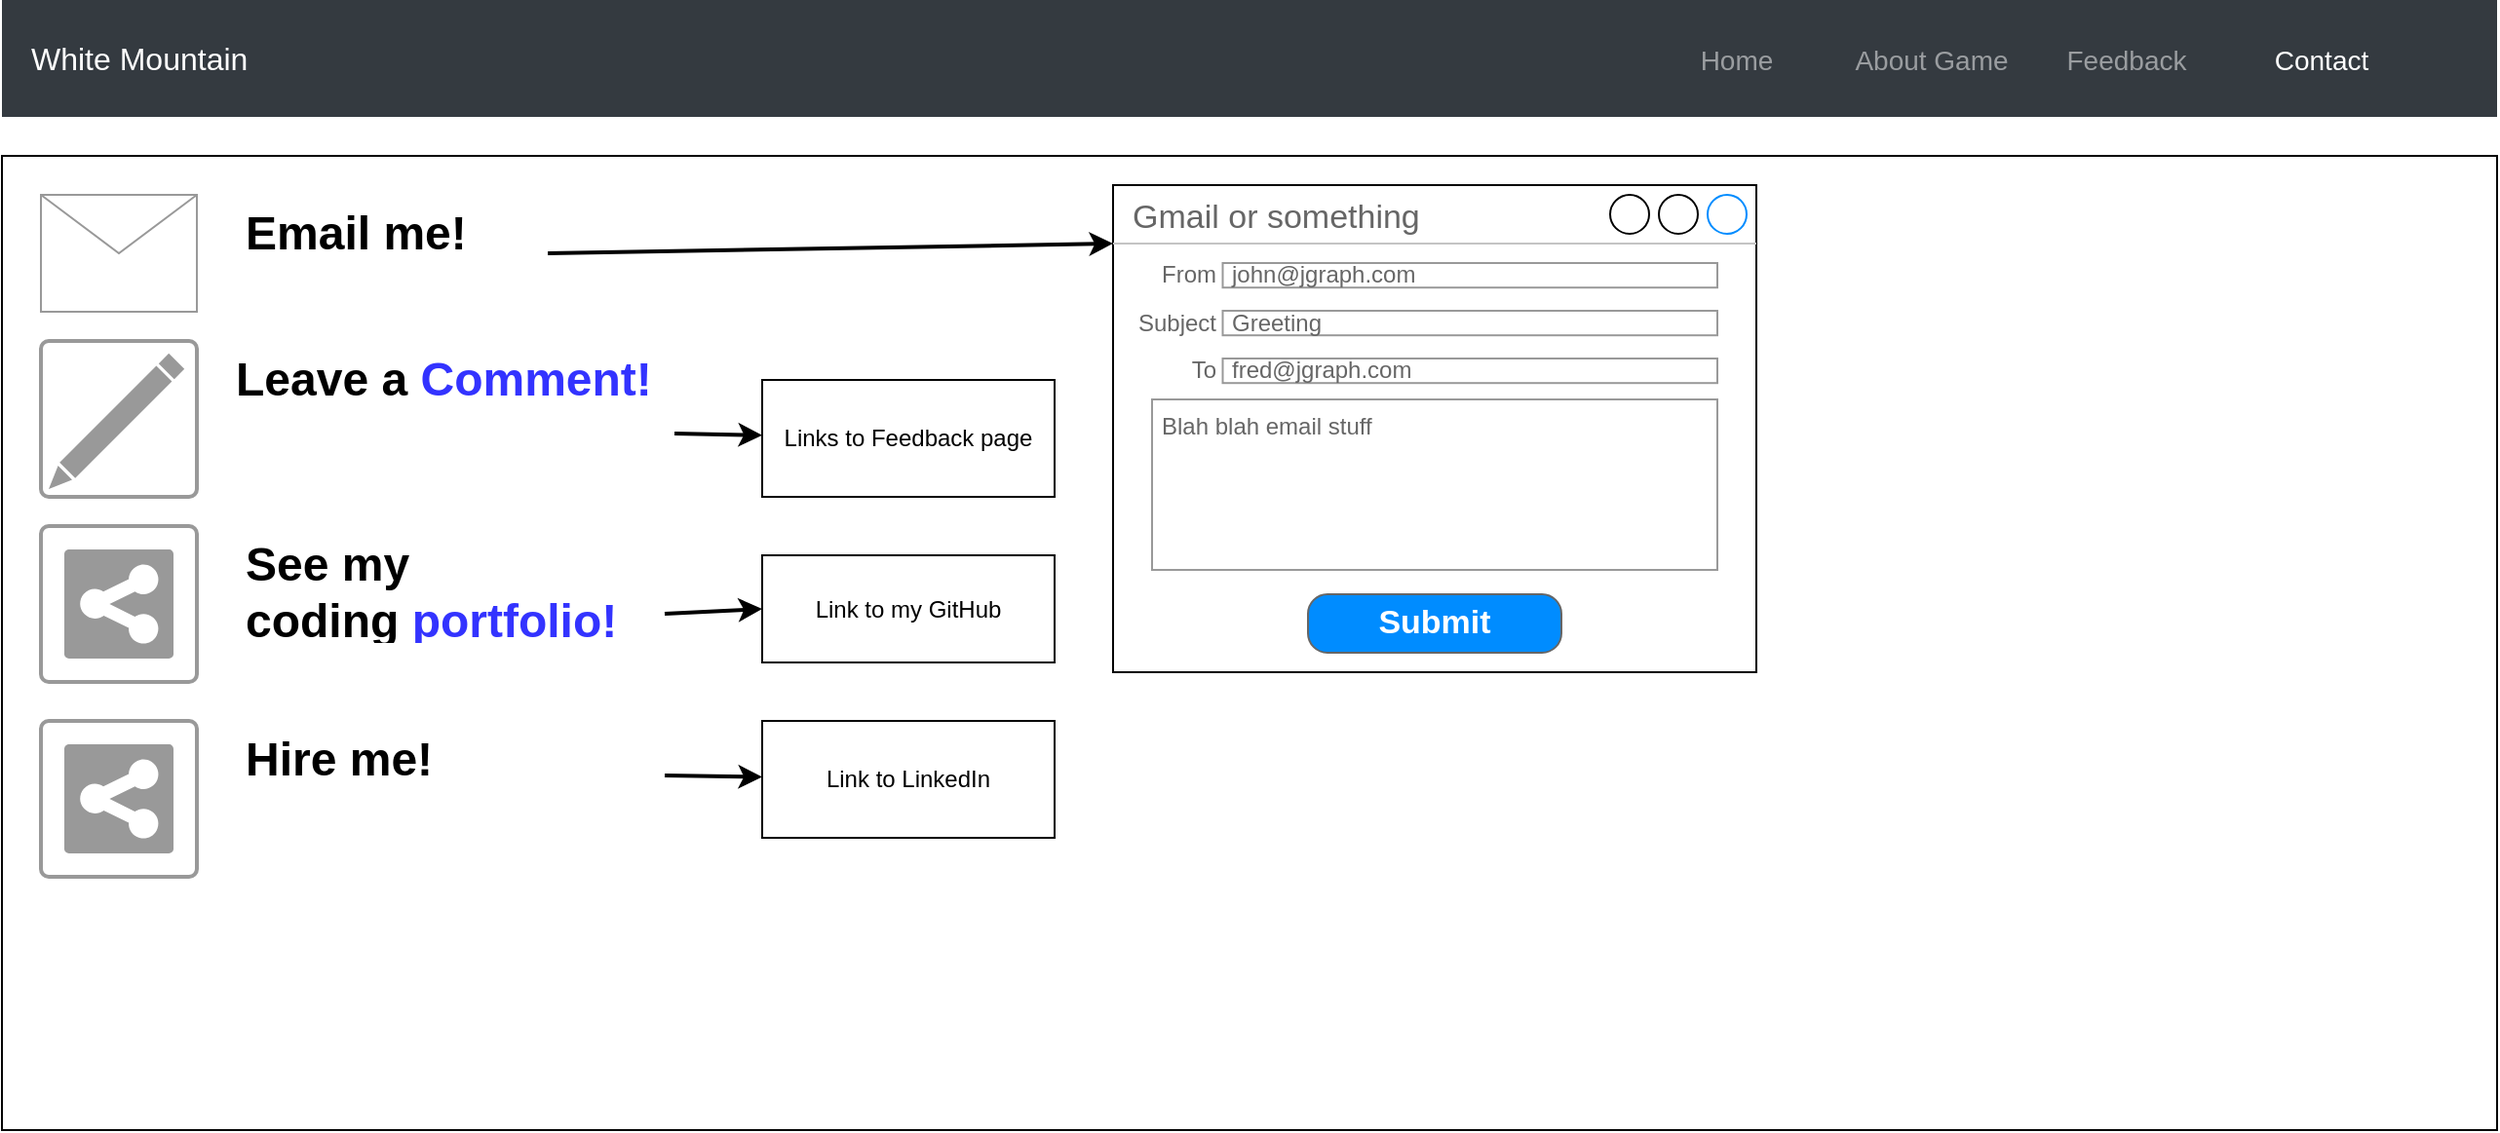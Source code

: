 <mxfile version="13.6.5" type="device"><diagram id="8--xFv09QsUgF8vffR6M" name="Page-1"><mxGraphModel dx="1360" dy="802" grid="1" gridSize="10" guides="1" tooltips="1" connect="1" arrows="1" fold="1" page="1" pageScale="1" pageWidth="1600" pageHeight="900" math="0" shadow="0"><root><mxCell id="0"/><mxCell id="1" parent="0"/><mxCell id="LybY3g0-oxYmonLzPT2B-6" value="" style="rounded=0;whiteSpace=wrap;html=1;fontColor=#FFFFFF;" vertex="1" parent="1"><mxGeometry x="10" y="90" width="1280" height="500" as="geometry"/></mxCell><mxCell id="LybY3g0-oxYmonLzPT2B-1" value="White Mountain" style="shadow=0;dashed=0;fillColor=#343A40;strokeColor=none;fontSize=16;fontColor=#ffffff;align=left;spacing=15;html=1;" vertex="1" parent="1"><mxGeometry x="10" y="10" width="1280" height="60" as="geometry"/></mxCell><mxCell id="LybY3g0-oxYmonLzPT2B-2" value="Home" style="fillColor=none;strokeColor=none;fontSize=14;align=center;fontColor=#9A9DA0;" vertex="1" parent="LybY3g0-oxYmonLzPT2B-1"><mxGeometry width="100" height="40" relative="1" as="geometry"><mxPoint x="840" y="10" as="offset"/></mxGeometry></mxCell><mxCell id="LybY3g0-oxYmonLzPT2B-3" value="About Game" style="fillColor=none;strokeColor=none;fontSize=14;align=center;fontColor=#9A9DA0;" vertex="1" parent="LybY3g0-oxYmonLzPT2B-1"><mxGeometry width="100" height="40" relative="1" as="geometry"><mxPoint x="940" y="10" as="offset"/></mxGeometry></mxCell><mxCell id="LybY3g0-oxYmonLzPT2B-4" value="Feedback" style="fillColor=none;strokeColor=none;fontSize=14;align=center;spacingRight=0;fontColor=#9A9DA0;" vertex="1" parent="LybY3g0-oxYmonLzPT2B-1"><mxGeometry width="100" height="40" relative="1" as="geometry"><mxPoint x="1040" y="10" as="offset"/></mxGeometry></mxCell><mxCell id="LybY3g0-oxYmonLzPT2B-5" value="Contact" style="fillColor=none;strokeColor=none;fontSize=14;align=center;imageAlign=left;fontColor=#FFFFFF;" vertex="1" parent="LybY3g0-oxYmonLzPT2B-1"><mxGeometry width="100" height="40" relative="1" as="geometry"><mxPoint x="1140" y="10" as="offset"/></mxGeometry></mxCell><mxCell id="LybY3g0-oxYmonLzPT2B-7" value="" style="verticalLabelPosition=bottom;shadow=0;dashed=0;align=center;html=1;verticalAlign=top;strokeWidth=1;shape=mxgraph.mockup.misc.mail2;strokeColor=#999999;fontColor=#FFFFFF;" vertex="1" parent="1"><mxGeometry x="30" y="110" width="80" height="60" as="geometry"/></mxCell><mxCell id="LybY3g0-oxYmonLzPT2B-8" value="&lt;h1&gt;Email me!&lt;/h1&gt;" style="text;html=1;strokeColor=none;fillColor=none;spacing=5;spacingTop=-20;whiteSpace=wrap;overflow=hidden;rounded=0;" vertex="1" parent="1"><mxGeometry x="130" y="110" width="160" height="60" as="geometry"/></mxCell><mxCell id="LybY3g0-oxYmonLzPT2B-27" value="" style="curved=1;endArrow=classic;html=1;fontColor=#000000;entryX=0;entryY=0.12;entryDx=0;entryDy=0;entryPerimeter=0;exitX=1;exitY=0.5;exitDx=0;exitDy=0;strokeWidth=2;" edge="1" parent="1" source="LybY3g0-oxYmonLzPT2B-8" target="LybY3g0-oxYmonLzPT2B-13"><mxGeometry width="50" height="50" relative="1" as="geometry"><mxPoint x="180" y="230" as="sourcePoint"/><mxPoint x="230" y="180" as="targetPoint"/><Array as="points"/></mxGeometry></mxCell><mxCell id="LybY3g0-oxYmonLzPT2B-28" value="" style="group" vertex="1" connectable="0" parent="1"><mxGeometry x="580" y="105" width="330" height="250" as="geometry"/></mxCell><mxCell id="LybY3g0-oxYmonLzPT2B-13" value="Gmail or something" style="strokeWidth=1;shadow=0;dashed=0;align=center;html=1;shape=mxgraph.mockup.containers.window;align=left;verticalAlign=top;spacingLeft=8;strokeColor2=#008cff;strokeColor3=#c4c4c4;fontColor=#666666;mainText=;fontSize=17;labelBackgroundColor=none;" vertex="1" parent="LybY3g0-oxYmonLzPT2B-28"><mxGeometry width="330" height="250" as="geometry"/></mxCell><mxCell id="LybY3g0-oxYmonLzPT2B-25" value="" style="group" vertex="1" connectable="0" parent="LybY3g0-oxYmonLzPT2B-28"><mxGeometry x="20" y="40" width="290" height="210" as="geometry"/></mxCell><mxCell id="LybY3g0-oxYmonLzPT2B-14" value="From" style="strokeWidth=1;shadow=0;dashed=0;align=center;html=1;shape=mxgraph.mockup.forms.anchor;align=right;spacingRight=2;fontColor=#666666;" vertex="1" parent="LybY3g0-oxYmonLzPT2B-25"><mxGeometry width="36.25" height="12.6" as="geometry"/></mxCell><mxCell id="LybY3g0-oxYmonLzPT2B-15" value="john@jgraph.com" style="strokeWidth=1;shadow=0;dashed=0;align=center;html=1;shape=mxgraph.mockup.forms.rrect;fillColor=#ffffff;rSize=0;fontColor=#666666;align=left;spacingLeft=3;strokeColor=#999999;" vertex="1" parent="LybY3g0-oxYmonLzPT2B-25"><mxGeometry x="36.25" width="253.75" height="12.6" as="geometry"/></mxCell><mxCell id="LybY3g0-oxYmonLzPT2B-16" value="Subject" style="strokeWidth=1;shadow=0;dashed=0;align=center;html=1;shape=mxgraph.mockup.forms.anchor;align=right;spacingRight=2;fontColor=#666666;" vertex="1" parent="LybY3g0-oxYmonLzPT2B-25"><mxGeometry y="24.5" width="36.25" height="12.6" as="geometry"/></mxCell><mxCell id="LybY3g0-oxYmonLzPT2B-17" value="Greeting" style="strokeWidth=1;shadow=0;dashed=0;align=center;html=1;shape=mxgraph.mockup.forms.rrect;fillColor=#ffffff;rSize=0;fontColor=#666666;align=left;spacingLeft=3;strokeColor=#999999;" vertex="1" parent="LybY3g0-oxYmonLzPT2B-25"><mxGeometry x="36.25" y="24.5" width="253.75" height="12.6" as="geometry"/></mxCell><mxCell id="LybY3g0-oxYmonLzPT2B-18" value="To" style="strokeWidth=1;shadow=0;dashed=0;align=center;html=1;shape=mxgraph.mockup.forms.anchor;align=right;spacingRight=2;fontColor=#666666;" vertex="1" parent="LybY3g0-oxYmonLzPT2B-25"><mxGeometry y="49" width="36.25" height="12.6" as="geometry"/></mxCell><mxCell id="LybY3g0-oxYmonLzPT2B-19" value="fred@jgraph.com" style="strokeWidth=1;shadow=0;dashed=0;align=center;html=1;shape=mxgraph.mockup.forms.rrect;fillColor=#ffffff;rSize=0;fontColor=#666666;align=left;spacingLeft=3;strokeColor=#999999;" vertex="1" parent="LybY3g0-oxYmonLzPT2B-25"><mxGeometry x="36.25" y="49" width="253.75" height="12.6" as="geometry"/></mxCell><mxCell id="LybY3g0-oxYmonLzPT2B-24" value="Blah blah email stuff" style="strokeWidth=1;shadow=0;dashed=0;align=center;html=1;shape=mxgraph.mockup.forms.rrect;fillColor=#ffffff;rSize=0;fontColor=#666666;align=left;spacingLeft=3;strokeColor=#999999;verticalAlign=top;whiteSpace=wrap;" vertex="1" parent="LybY3g0-oxYmonLzPT2B-25"><mxGeometry y="70.0" width="290" height="87.5" as="geometry"/></mxCell><mxCell id="LybY3g0-oxYmonLzPT2B-26" value="Submit" style="strokeWidth=1;shadow=0;dashed=0;align=center;html=1;shape=mxgraph.mockup.buttons.button;strokeColor=#666666;fontColor=#ffffff;mainText=;buttonStyle=round;fontSize=17;fontStyle=1;fillColor=#008cff;whiteSpace=wrap;" vertex="1" parent="LybY3g0-oxYmonLzPT2B-28"><mxGeometry x="100" y="210" width="130" height="30" as="geometry"/></mxCell><mxCell id="LybY3g0-oxYmonLzPT2B-29" value="" style="strokeColor=#999999;verticalLabelPosition=bottom;shadow=0;dashed=0;verticalAlign=top;strokeWidth=2;html=1;shape=mxgraph.mockup.misc.editIcon;fontColor=#000000;" vertex="1" parent="1"><mxGeometry x="30" y="185" width="80" height="80" as="geometry"/></mxCell><mxCell id="LybY3g0-oxYmonLzPT2B-30" value="&lt;h1&gt;Leave a &lt;font color=&quot;#3333ff&quot;&gt;Comment!&lt;/font&gt;&lt;/h1&gt;" style="text;html=1;strokeColor=none;fillColor=none;spacing=5;spacingTop=-20;whiteSpace=wrap;overflow=hidden;rounded=0;fontColor=#000000;" vertex="1" parent="1"><mxGeometry x="125" y="185" width="230" height="90" as="geometry"/></mxCell><mxCell id="LybY3g0-oxYmonLzPT2B-31" value="Links to Feedback page" style="rounded=0;whiteSpace=wrap;html=1;fontColor=#000000;" vertex="1" parent="1"><mxGeometry x="400" y="205" width="150" height="60" as="geometry"/></mxCell><mxCell id="LybY3g0-oxYmonLzPT2B-32" value="" style="endArrow=classic;html=1;strokeWidth=2;fontColor=#000000;" edge="1" parent="1" source="LybY3g0-oxYmonLzPT2B-30" target="LybY3g0-oxYmonLzPT2B-31"><mxGeometry width="50" height="50" relative="1" as="geometry"><mxPoint x="300" y="320" as="sourcePoint"/><mxPoint x="350" y="270" as="targetPoint"/></mxGeometry></mxCell><mxCell id="LybY3g0-oxYmonLzPT2B-33" value="" style="strokeColor=#999999;verticalLabelPosition=bottom;shadow=0;dashed=0;verticalAlign=top;strokeWidth=2;html=1;shape=mxgraph.mockup.misc.shareIcon;fontColor=#000000;" vertex="1" parent="1"><mxGeometry x="30" y="280" width="80" height="80" as="geometry"/></mxCell><mxCell id="LybY3g0-oxYmonLzPT2B-34" value="&lt;h1&gt;See my coding&amp;nbsp;&lt;font color=&quot;#3333ff&quot;&gt;portfolio!&lt;/font&gt;&lt;/h1&gt;" style="text;html=1;strokeColor=none;fillColor=none;spacing=5;spacingTop=-20;whiteSpace=wrap;overflow=hidden;rounded=0;" vertex="1" parent="1"><mxGeometry x="130" y="280" width="220" height="60" as="geometry"/></mxCell><mxCell id="LybY3g0-oxYmonLzPT2B-35" value="Link to my GitHub" style="rounded=0;whiteSpace=wrap;html=1;fontColor=#000000;" vertex="1" parent="1"><mxGeometry x="400" y="295" width="150" height="55" as="geometry"/></mxCell><mxCell id="LybY3g0-oxYmonLzPT2B-36" value="" style="endArrow=classic;html=1;strokeWidth=2;fontColor=#000000;entryX=0;entryY=0.5;entryDx=0;entryDy=0;exitX=1;exitY=0.75;exitDx=0;exitDy=0;" edge="1" parent="1" source="LybY3g0-oxYmonLzPT2B-34" target="LybY3g0-oxYmonLzPT2B-35"><mxGeometry width="50" height="50" relative="1" as="geometry"><mxPoint x="320" y="350" as="sourcePoint"/><mxPoint x="370" y="300" as="targetPoint"/></mxGeometry></mxCell><mxCell id="LybY3g0-oxYmonLzPT2B-37" value="" style="strokeColor=#999999;verticalLabelPosition=bottom;shadow=0;dashed=0;verticalAlign=top;strokeWidth=2;html=1;shape=mxgraph.mockup.misc.shareIcon;fontColor=#000000;" vertex="1" parent="1"><mxGeometry x="30" y="380" width="80" height="80" as="geometry"/></mxCell><mxCell id="LybY3g0-oxYmonLzPT2B-38" value="&lt;h1&gt;Hire me!&lt;/h1&gt;" style="text;html=1;strokeColor=none;fillColor=none;spacing=5;spacingTop=-20;whiteSpace=wrap;overflow=hidden;rounded=0;" vertex="1" parent="1"><mxGeometry x="130" y="380" width="160" height="60" as="geometry"/></mxCell><mxCell id="LybY3g0-oxYmonLzPT2B-39" value="Link to LinkedIn" style="rounded=0;whiteSpace=wrap;html=1;fontColor=#000000;" vertex="1" parent="1"><mxGeometry x="400" y="380" width="150" height="60" as="geometry"/></mxCell><mxCell id="LybY3g0-oxYmonLzPT2B-40" value="" style="endArrow=classic;html=1;strokeWidth=2;fontColor=#000000;" edge="1" parent="1" target="LybY3g0-oxYmonLzPT2B-39"><mxGeometry width="50" height="50" relative="1" as="geometry"><mxPoint x="350" y="408" as="sourcePoint"/><mxPoint x="350" y="445" as="targetPoint"/></mxGeometry></mxCell></root></mxGraphModel></diagram></mxfile>